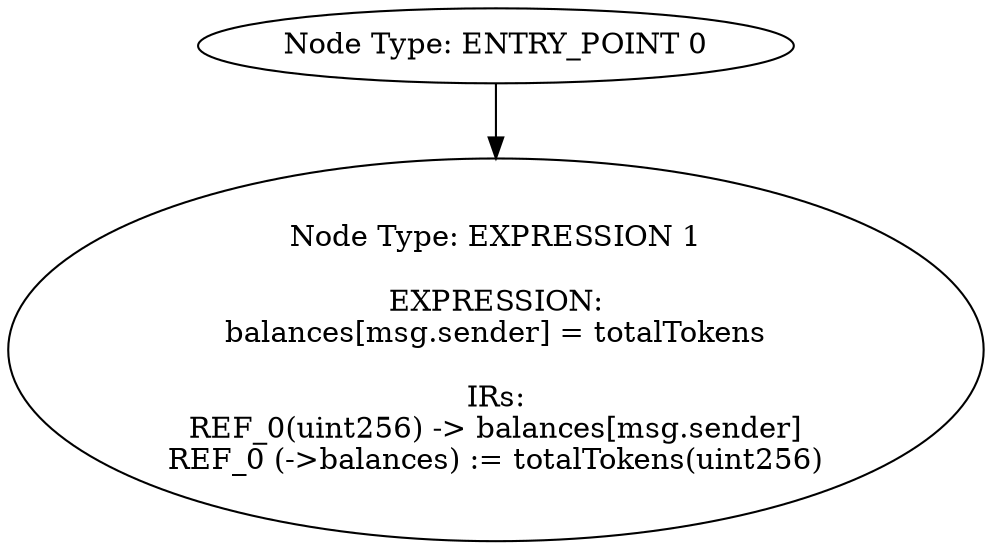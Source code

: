digraph{
0[label="Node Type: ENTRY_POINT 0
"];
0->1;
1[label="Node Type: EXPRESSION 1

EXPRESSION:
balances[msg.sender] = totalTokens

IRs:
REF_0(uint256) -> balances[msg.sender]
REF_0 (->balances) := totalTokens(uint256)"];
}
